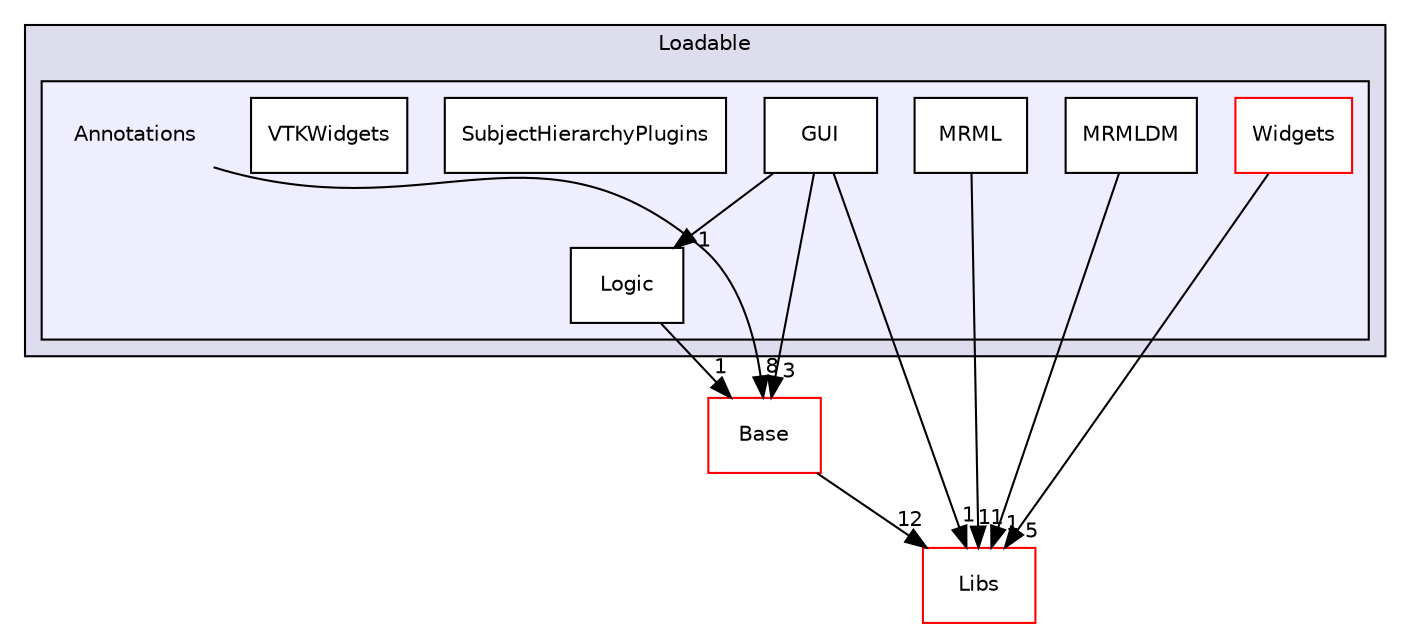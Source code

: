 digraph "Modules/Loadable/Annotations" {
  bgcolor=transparent;
  compound=true
  node [ fontsize="10", fontname="Helvetica"];
  edge [ labelfontsize="10", labelfontname="Helvetica"];
  subgraph clusterdir_d01fdafe93af837a1755aeb3a6390699 {
    graph [ bgcolor="#ddddee", pencolor="black", label="Loadable" fontname="Helvetica", fontsize="10", URL="dir_d01fdafe93af837a1755aeb3a6390699.html"]
  subgraph clusterdir_33469fef11d3340de8339576113f1ab0 {
    graph [ bgcolor="#eeeeff", pencolor="black", label="" URL="dir_33469fef11d3340de8339576113f1ab0.html"];
    dir_33469fef11d3340de8339576113f1ab0 [shape=plaintext label="Annotations"];
    dir_9a0782f3c62df0a984e37d551226adbd [shape=box label="GUI" color="black" fillcolor="white" style="filled" URL="dir_9a0782f3c62df0a984e37d551226adbd.html"];
    dir_1680a2ebf4abae6ca9d011f75d0c0f23 [shape=box label="Logic" color="black" fillcolor="white" style="filled" URL="dir_1680a2ebf4abae6ca9d011f75d0c0f23.html"];
    dir_e80ab8d1347d4d52d99ea57c95043d20 [shape=box label="MRML" color="black" fillcolor="white" style="filled" URL="dir_e80ab8d1347d4d52d99ea57c95043d20.html"];
    dir_c2d1197662bb427a83fb5f6b87ad2c6b [shape=box label="MRMLDM" color="black" fillcolor="white" style="filled" URL="dir_c2d1197662bb427a83fb5f6b87ad2c6b.html"];
    dir_b94af073b9497c7710d8c3472f52d498 [shape=box label="SubjectHierarchyPlugins" color="black" fillcolor="white" style="filled" URL="dir_b94af073b9497c7710d8c3472f52d498.html"];
    dir_ea8160925288f25b2407d7998b34814e [shape=box label="VTKWidgets" color="black" fillcolor="white" style="filled" URL="dir_ea8160925288f25b2407d7998b34814e.html"];
    dir_7d44b2c306726d34dc7f3fe026e29036 [shape=box label="Widgets" color="red" fillcolor="white" style="filled" URL="dir_7d44b2c306726d34dc7f3fe026e29036.html"];
  }
  }
  dir_6e6cb9563333489fde7459b1f95e59a5 [shape=box label="Libs" color="red" URL="dir_6e6cb9563333489fde7459b1f95e59a5.html"];
  dir_628593db0cdce5a76fb85526ae5aa762 [shape=box label="Base" color="red" URL="dir_628593db0cdce5a76fb85526ae5aa762.html"];
  dir_33469fef11d3340de8339576113f1ab0->dir_628593db0cdce5a76fb85526ae5aa762 [headlabel="8", labeldistance=1.5 headhref="dir_000047_000002.html"];
  dir_e80ab8d1347d4d52d99ea57c95043d20->dir_6e6cb9563333489fde7459b1f95e59a5 [headlabel="11", labeldistance=1.5 headhref="dir_000050_000012.html"];
  dir_1680a2ebf4abae6ca9d011f75d0c0f23->dir_628593db0cdce5a76fb85526ae5aa762 [headlabel="1", labeldistance=1.5 headhref="dir_000049_000002.html"];
  dir_7d44b2c306726d34dc7f3fe026e29036->dir_6e6cb9563333489fde7459b1f95e59a5 [headlabel="5", labeldistance=1.5 headhref="dir_000054_000012.html"];
  dir_c2d1197662bb427a83fb5f6b87ad2c6b->dir_6e6cb9563333489fde7459b1f95e59a5 [headlabel="1", labeldistance=1.5 headhref="dir_000051_000012.html"];
  dir_628593db0cdce5a76fb85526ae5aa762->dir_6e6cb9563333489fde7459b1f95e59a5 [headlabel="12", labeldistance=1.5 headhref="dir_000002_000012.html"];
  dir_9a0782f3c62df0a984e37d551226adbd->dir_6e6cb9563333489fde7459b1f95e59a5 [headlabel="1", labeldistance=1.5 headhref="dir_000048_000012.html"];
  dir_9a0782f3c62df0a984e37d551226adbd->dir_1680a2ebf4abae6ca9d011f75d0c0f23 [headlabel="1", labeldistance=1.5 headhref="dir_000048_000049.html"];
  dir_9a0782f3c62df0a984e37d551226adbd->dir_628593db0cdce5a76fb85526ae5aa762 [headlabel="3", labeldistance=1.5 headhref="dir_000048_000002.html"];
}

